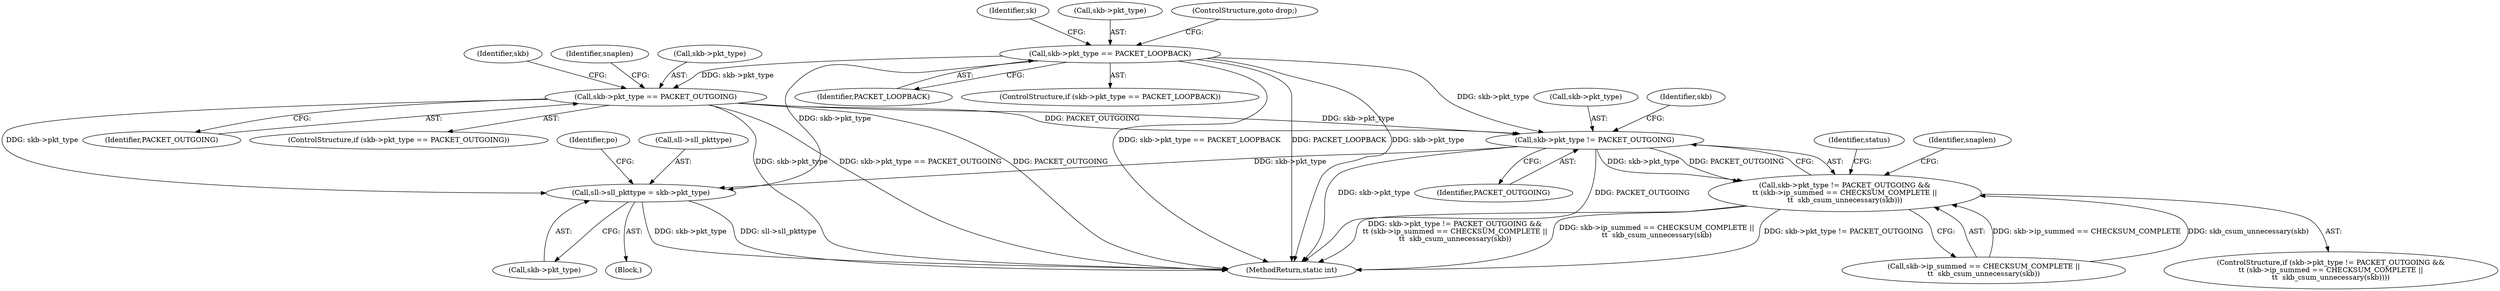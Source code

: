 digraph "0_linux_edbd58be15a957f6a760c4a514cd475217eb97fd@pointer" {
"1000245" [label="(Call,skb->pkt_type != PACKET_OUTGOING)"];
"1000208" [label="(Call,skb->pkt_type == PACKET_OUTGOING)"];
"1000164" [label="(Call,skb->pkt_type == PACKET_LOOPBACK)"];
"1000244" [label="(Call,skb->pkt_type != PACKET_OUTGOING &&\n\t\t (skb->ip_summed == CHECKSUM_COMPLETE ||\n\t\t  skb_csum_unnecessary(skb)))"];
"1000877" [label="(Call,sll->sll_pkttype = skb->pkt_type)"];
"1000881" [label="(Call,skb->pkt_type)"];
"1000250" [label="(Call,skb->ip_summed == CHECKSUM_COMPLETE ||\n\t\t  skb_csum_unnecessary(skb))"];
"1000243" [label="(ControlStructure,if (skb->pkt_type != PACKET_OUTGOING &&\n\t\t (skb->ip_summed == CHECKSUM_COMPLETE ||\n\t\t  skb_csum_unnecessary(skb))))"];
"1000246" [label="(Call,skb->pkt_type)"];
"1000212" [label="(Identifier,PACKET_OUTGOING)"];
"1000215" [label="(Identifier,skb)"];
"1000249" [label="(Identifier,PACKET_OUTGOING)"];
"1000877" [label="(Call,sll->sll_pkttype = skb->pkt_type)"];
"1000109" [label="(Block,)"];
"1000171" [label="(Identifier,sk)"];
"1000165" [label="(Call,skb->pkt_type)"];
"1001022" [label="(MethodReturn,static int)"];
"1000219" [label="(Identifier,snaplen)"];
"1000164" [label="(Call,skb->pkt_type == PACKET_LOOPBACK)"];
"1000169" [label="(ControlStructure,goto drop;)"];
"1000245" [label="(Call,skb->pkt_type != PACKET_OUTGOING)"];
"1000207" [label="(ControlStructure,if (skb->pkt_type == PACKET_OUTGOING))"];
"1000878" [label="(Call,sll->sll_pkttype)"];
"1000168" [label="(Identifier,PACKET_LOOPBACK)"];
"1000163" [label="(ControlStructure,if (skb->pkt_type == PACKET_LOOPBACK))"];
"1000244" [label="(Call,skb->pkt_type != PACKET_OUTGOING &&\n\t\t (skb->ip_summed == CHECKSUM_COMPLETE ||\n\t\t  skb_csum_unnecessary(skb)))"];
"1000253" [label="(Identifier,skb)"];
"1000263" [label="(Identifier,snaplen)"];
"1000209" [label="(Call,skb->pkt_type)"];
"1000259" [label="(Identifier,status)"];
"1000887" [label="(Identifier,po)"];
"1000208" [label="(Call,skb->pkt_type == PACKET_OUTGOING)"];
"1000245" -> "1000244"  [label="AST: "];
"1000245" -> "1000249"  [label="CFG: "];
"1000246" -> "1000245"  [label="AST: "];
"1000249" -> "1000245"  [label="AST: "];
"1000253" -> "1000245"  [label="CFG: "];
"1000244" -> "1000245"  [label="CFG: "];
"1000245" -> "1001022"  [label="DDG: skb->pkt_type"];
"1000245" -> "1001022"  [label="DDG: PACKET_OUTGOING"];
"1000245" -> "1000244"  [label="DDG: skb->pkt_type"];
"1000245" -> "1000244"  [label="DDG: PACKET_OUTGOING"];
"1000208" -> "1000245"  [label="DDG: skb->pkt_type"];
"1000208" -> "1000245"  [label="DDG: PACKET_OUTGOING"];
"1000164" -> "1000245"  [label="DDG: skb->pkt_type"];
"1000245" -> "1000877"  [label="DDG: skb->pkt_type"];
"1000208" -> "1000207"  [label="AST: "];
"1000208" -> "1000212"  [label="CFG: "];
"1000209" -> "1000208"  [label="AST: "];
"1000212" -> "1000208"  [label="AST: "];
"1000215" -> "1000208"  [label="CFG: "];
"1000219" -> "1000208"  [label="CFG: "];
"1000208" -> "1001022"  [label="DDG: skb->pkt_type"];
"1000208" -> "1001022"  [label="DDG: skb->pkt_type == PACKET_OUTGOING"];
"1000208" -> "1001022"  [label="DDG: PACKET_OUTGOING"];
"1000164" -> "1000208"  [label="DDG: skb->pkt_type"];
"1000208" -> "1000877"  [label="DDG: skb->pkt_type"];
"1000164" -> "1000163"  [label="AST: "];
"1000164" -> "1000168"  [label="CFG: "];
"1000165" -> "1000164"  [label="AST: "];
"1000168" -> "1000164"  [label="AST: "];
"1000169" -> "1000164"  [label="CFG: "];
"1000171" -> "1000164"  [label="CFG: "];
"1000164" -> "1001022"  [label="DDG: skb->pkt_type == PACKET_LOOPBACK"];
"1000164" -> "1001022"  [label="DDG: PACKET_LOOPBACK"];
"1000164" -> "1001022"  [label="DDG: skb->pkt_type"];
"1000164" -> "1000877"  [label="DDG: skb->pkt_type"];
"1000244" -> "1000243"  [label="AST: "];
"1000244" -> "1000250"  [label="CFG: "];
"1000250" -> "1000244"  [label="AST: "];
"1000259" -> "1000244"  [label="CFG: "];
"1000263" -> "1000244"  [label="CFG: "];
"1000244" -> "1001022"  [label="DDG: skb->pkt_type != PACKET_OUTGOING &&\n\t\t (skb->ip_summed == CHECKSUM_COMPLETE ||\n\t\t  skb_csum_unnecessary(skb))"];
"1000244" -> "1001022"  [label="DDG: skb->ip_summed == CHECKSUM_COMPLETE ||\n\t\t  skb_csum_unnecessary(skb)"];
"1000244" -> "1001022"  [label="DDG: skb->pkt_type != PACKET_OUTGOING"];
"1000250" -> "1000244"  [label="DDG: skb->ip_summed == CHECKSUM_COMPLETE"];
"1000250" -> "1000244"  [label="DDG: skb_csum_unnecessary(skb)"];
"1000877" -> "1000109"  [label="AST: "];
"1000877" -> "1000881"  [label="CFG: "];
"1000878" -> "1000877"  [label="AST: "];
"1000881" -> "1000877"  [label="AST: "];
"1000887" -> "1000877"  [label="CFG: "];
"1000877" -> "1001022"  [label="DDG: sll->sll_pkttype"];
"1000877" -> "1001022"  [label="DDG: skb->pkt_type"];
}
